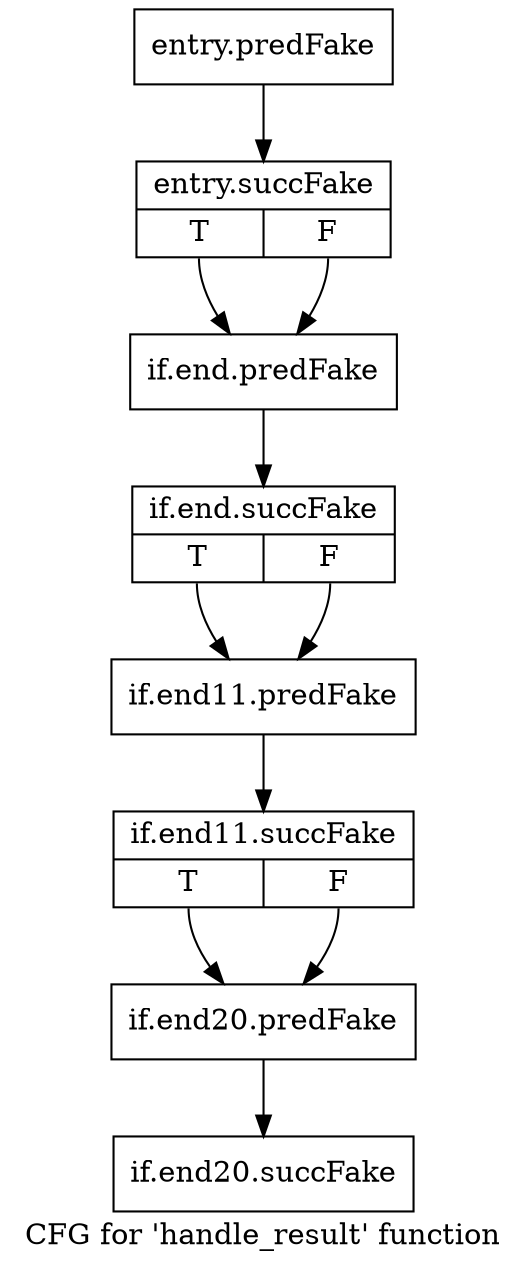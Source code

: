 digraph "CFG for 'handle_result' function" {
	label="CFG for 'handle_result' function";

	Node0x58813f0 [shape=record,filename="",linenumber="",label="{entry.predFake}"];
	Node0x58813f0 -> Node0x58e2200[ callList="" memoryops="" filename="../../../../../src/cpp_files/libcpu.cpp" execusionnum="0"];
	Node0x58e2200 [shape=record,filename="../../../../../src/cpp_files/libcpu.cpp",linenumber="215",label="{entry.succFake|{<s0>T|<s1>F}}"];
	Node0x58e2200:s0 -> Node0x5882680[ callList="" memoryops="" filename="../../../../../src/cpp_files/libcpu.cpp" execusionnum="0"];
	Node0x58e2200:s1 -> Node0x5882680;
	Node0x5882680 [shape=record,filename="../../../../../src/cpp_files/libcpu.cpp",linenumber="219",label="{if.end.predFake}"];
	Node0x5882680 -> Node0x58e2360[ callList="" memoryops="" filename="../../../../../src/cpp_files/libcpu.cpp" execusionnum="0"];
	Node0x58e2360 [shape=record,filename="../../../../../src/cpp_files/libcpu.cpp",linenumber="219",label="{if.end.succFake|{<s0>T|<s1>F}}"];
	Node0x58e2360:s0 -> Node0x5882720[ callList="" memoryops="" filename="../../../../../src/cpp_files/libcpu.cpp" execusionnum="0"];
	Node0x58e2360:s1 -> Node0x5882720;
	Node0x5882720 [shape=record,filename="../../../../../src/cpp_files/libcpu.cpp",linenumber="224",label="{if.end11.predFake}"];
	Node0x5882720 -> Node0x58e24c0[ callList="" memoryops="" filename="../../../../../src/cpp_files/libcpu.cpp" execusionnum="0"];
	Node0x58e24c0 [shape=record,filename="../../../../../src/cpp_files/libcpu.cpp",linenumber="224",label="{if.end11.succFake|{<s0>T|<s1>F}}"];
	Node0x58e24c0:s0 -> Node0x58827c0[ callList="" memoryops="" filename="../../../../../src/cpp_files/libcpu.cpp" execusionnum="0"];
	Node0x58e24c0:s1 -> Node0x58827c0;
	Node0x58827c0 [shape=record,filename="../../../../../src/cpp_files/libcpu.cpp",linenumber="228",label="{if.end20.predFake}"];
	Node0x58827c0 -> Node0x58e1e50[ callList="1:228" memoryops="" filename="../../../../../src/cpp_files/libcpu.cpp" execusionnum="0"];
	Node0x58e1e50 [shape=record,filename="../../../../../src/cpp_files/libcpu.cpp",linenumber="229",label="{if.end20.succFake}"];
}

